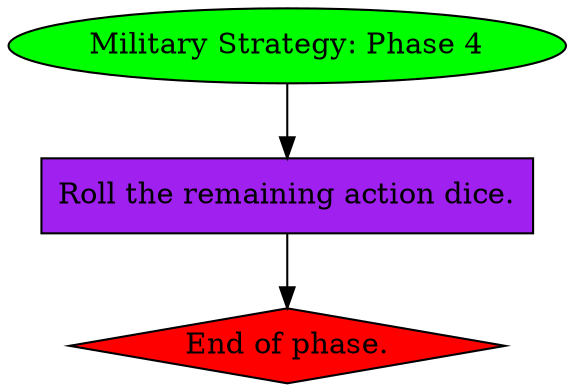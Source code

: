 digraph {
rankdir=TB;
	phase_4_mili [shape=ellipse, style=filled, fillcolor=green, label="Military Strategy: Phase 4"];
	phase_4_mili -> p4_1;

	p4_1 [shape=box, style=filled, fillcolor=purple, label="Roll the remaining action dice.\n"];
	p4_1 -> p4_end;

	p4_end [shape=diamond, style=filled, fillcolor=red, label="End of phase."];

}